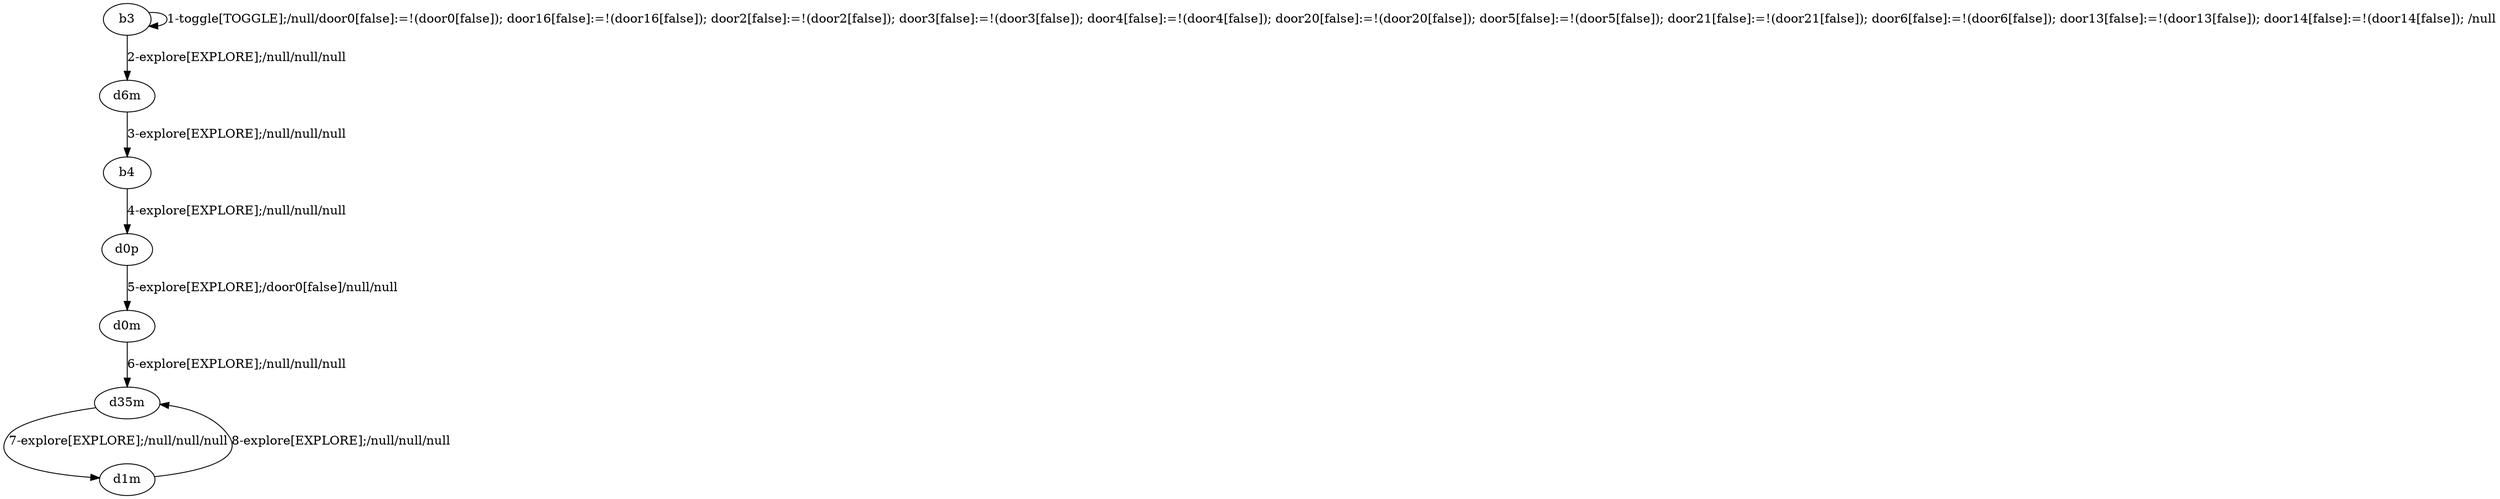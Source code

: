 # Total number of goals covered by this test: 1
# d35m --> d1m

digraph g {
"b3" -> "b3" [label = "1-toggle[TOGGLE];/null/door0[false]:=!(door0[false]); door16[false]:=!(door16[false]); door2[false]:=!(door2[false]); door3[false]:=!(door3[false]); door4[false]:=!(door4[false]); door20[false]:=!(door20[false]); door5[false]:=!(door5[false]); door21[false]:=!(door21[false]); door6[false]:=!(door6[false]); door13[false]:=!(door13[false]); door14[false]:=!(door14[false]); /null"];
"b3" -> "d6m" [label = "2-explore[EXPLORE];/null/null/null"];
"d6m" -> "b4" [label = "3-explore[EXPLORE];/null/null/null"];
"b4" -> "d0p" [label = "4-explore[EXPLORE];/null/null/null"];
"d0p" -> "d0m" [label = "5-explore[EXPLORE];/door0[false]/null/null"];
"d0m" -> "d35m" [label = "6-explore[EXPLORE];/null/null/null"];
"d35m" -> "d1m" [label = "7-explore[EXPLORE];/null/null/null"];
"d1m" -> "d35m" [label = "8-explore[EXPLORE];/null/null/null"];
}